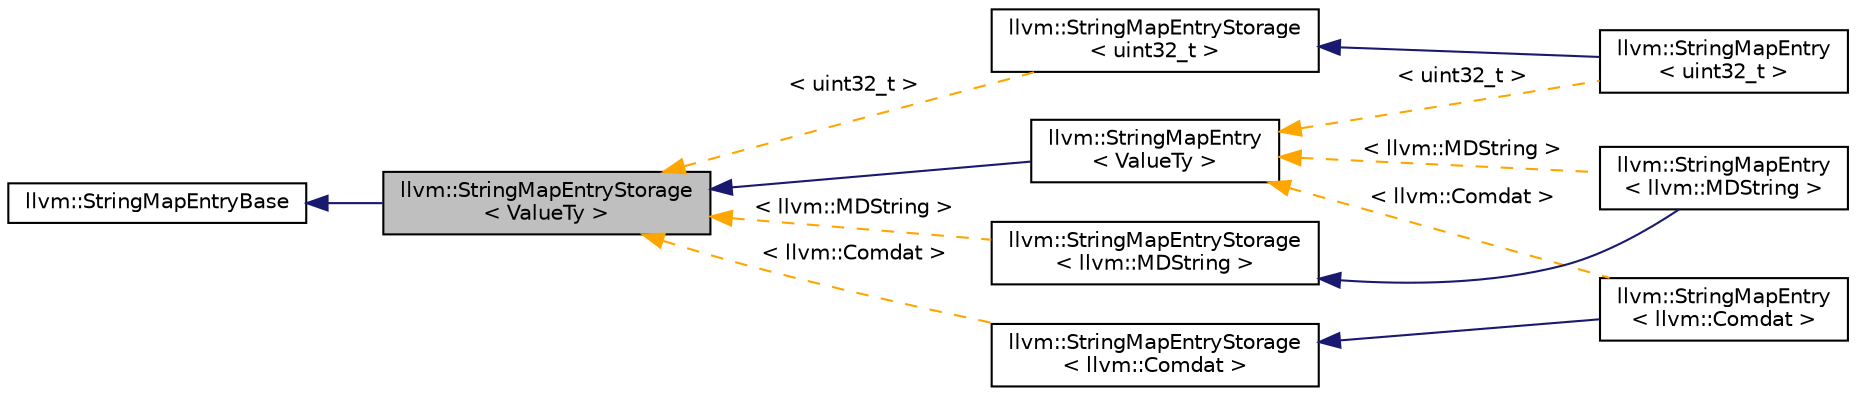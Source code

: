 digraph "llvm::StringMapEntryStorage&lt; ValueTy &gt;"
{
 // LATEX_PDF_SIZE
  bgcolor="transparent";
  edge [fontname="Helvetica",fontsize="10",labelfontname="Helvetica",labelfontsize="10"];
  node [fontname="Helvetica",fontsize="10",shape=record];
  rankdir="LR";
  Node1 [label="llvm::StringMapEntryStorage\l\< ValueTy \>",height=0.2,width=0.4,color="black", fillcolor="grey75", style="filled", fontcolor="black",tooltip="StringMapEntryStorage - Holds the value in a StringMapEntry."];
  Node2 -> Node1 [dir="back",color="midnightblue",fontsize="10",style="solid",fontname="Helvetica"];
  Node2 [label="llvm::StringMapEntryBase",height=0.2,width=0.4,color="black",URL="$classllvm_1_1StringMapEntryBase.html",tooltip="StringMapEntryBase - Shared base class of StringMapEntry instances."];
  Node1 -> Node3 [dir="back",color="midnightblue",fontsize="10",style="solid",fontname="Helvetica"];
  Node3 [label="llvm::StringMapEntry\l\< ValueTy \>",height=0.2,width=0.4,color="black",URL="$classllvm_1_1StringMapEntry.html",tooltip="StringMapEntry - This is used to represent one value that is inserted into a StringMap."];
  Node3 -> Node4 [dir="back",color="orange",fontsize="10",style="dashed",label=" \< uint32_t \>" ,fontname="Helvetica"];
  Node4 [label="llvm::StringMapEntry\l\< uint32_t \>",height=0.2,width=0.4,color="black",URL="$classllvm_1_1StringMapEntry.html",tooltip=" "];
  Node3 -> Node5 [dir="back",color="orange",fontsize="10",style="dashed",label=" \< llvm::MDString \>" ,fontname="Helvetica"];
  Node5 [label="llvm::StringMapEntry\l\< llvm::MDString \>",height=0.2,width=0.4,color="black",URL="$classllvm_1_1StringMapEntry.html",tooltip=" "];
  Node3 -> Node6 [dir="back",color="orange",fontsize="10",style="dashed",label=" \< llvm::Comdat \>" ,fontname="Helvetica"];
  Node6 [label="llvm::StringMapEntry\l\< llvm::Comdat \>",height=0.2,width=0.4,color="black",URL="$classllvm_1_1StringMapEntry.html",tooltip=" "];
  Node1 -> Node7 [dir="back",color="orange",fontsize="10",style="dashed",label=" \< uint32_t \>" ,fontname="Helvetica"];
  Node7 [label="llvm::StringMapEntryStorage\l\< uint32_t \>",height=0.2,width=0.4,color="black",URL="$classllvm_1_1StringMapEntryStorage.html",tooltip=" "];
  Node7 -> Node4 [dir="back",color="midnightblue",fontsize="10",style="solid",fontname="Helvetica"];
  Node1 -> Node8 [dir="back",color="orange",fontsize="10",style="dashed",label=" \< llvm::MDString \>" ,fontname="Helvetica"];
  Node8 [label="llvm::StringMapEntryStorage\l\< llvm::MDString \>",height=0.2,width=0.4,color="black",URL="$classllvm_1_1StringMapEntryStorage.html",tooltip=" "];
  Node8 -> Node5 [dir="back",color="midnightblue",fontsize="10",style="solid",fontname="Helvetica"];
  Node1 -> Node9 [dir="back",color="orange",fontsize="10",style="dashed",label=" \< llvm::Comdat \>" ,fontname="Helvetica"];
  Node9 [label="llvm::StringMapEntryStorage\l\< llvm::Comdat \>",height=0.2,width=0.4,color="black",URL="$classllvm_1_1StringMapEntryStorage.html",tooltip=" "];
  Node9 -> Node6 [dir="back",color="midnightblue",fontsize="10",style="solid",fontname="Helvetica"];
}
